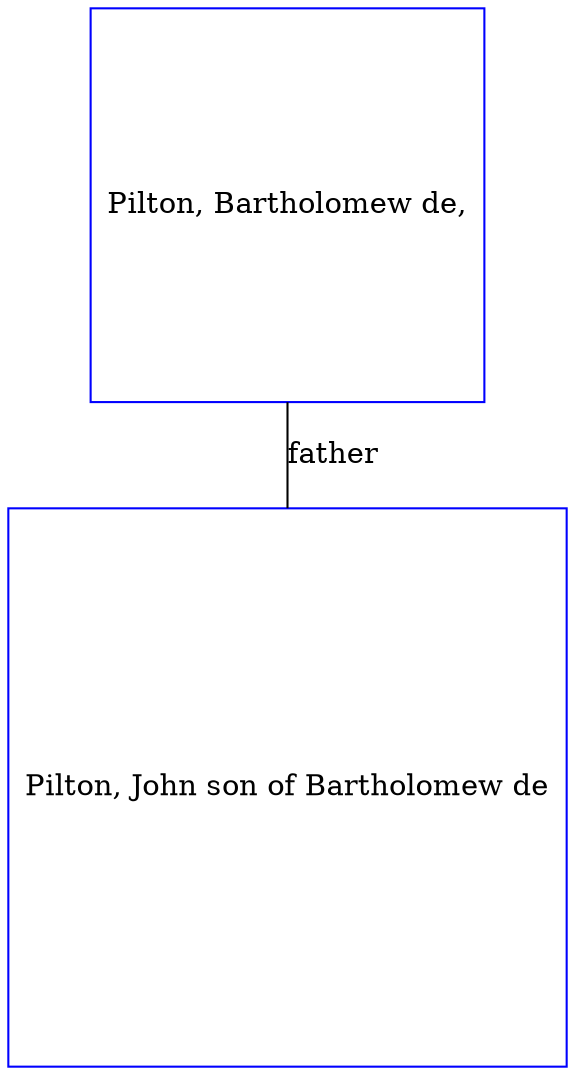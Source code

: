 digraph D {
    edge [dir=none];    node [shape=box];    "008778"   [label="Pilton, John son of Bartholomew de", shape=box, regular=1, color="blue"] ;
"008779"   [label="Pilton, Bartholomew de,", shape=box, regular=1, color="blue"] ;
008779->008778 [label="father",arrowsize=0.0]; 
}